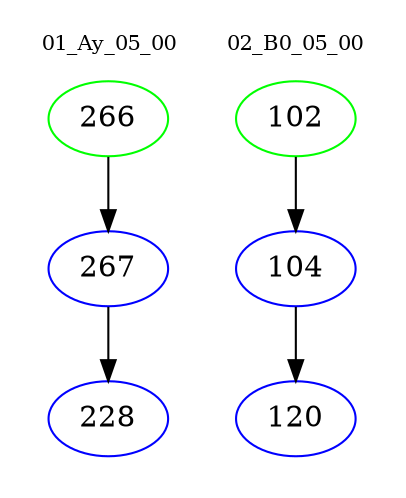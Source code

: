 digraph{
subgraph cluster_0 {
color = white
label = "01_Ay_05_00";
fontsize=10;
T0_266 [label="266", color="green"]
T0_266 -> T0_267 [color="black"]
T0_267 [label="267", color="blue"]
T0_267 -> T0_228 [color="black"]
T0_228 [label="228", color="blue"]
}
subgraph cluster_1 {
color = white
label = "02_B0_05_00";
fontsize=10;
T1_102 [label="102", color="green"]
T1_102 -> T1_104 [color="black"]
T1_104 [label="104", color="blue"]
T1_104 -> T1_120 [color="black"]
T1_120 [label="120", color="blue"]
}
}
